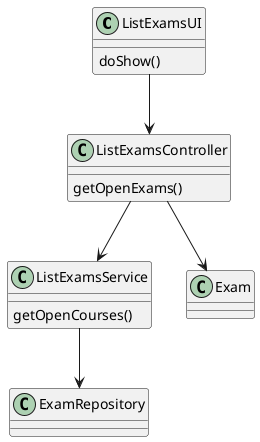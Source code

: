 @startuml

class ListExamsUI {
    doShow()
}

class ListExamsController {
    getOpenExams()
}

class ListExamsService {
    getOpenCourses()
}

class ExamRepository {
}

class Exam {
}

ListExamsUI --> ListExamsController
ListExamsController --> ListExamsService
ListExamsService --> ExamRepository
ListExamsController --> Exam

@enduml